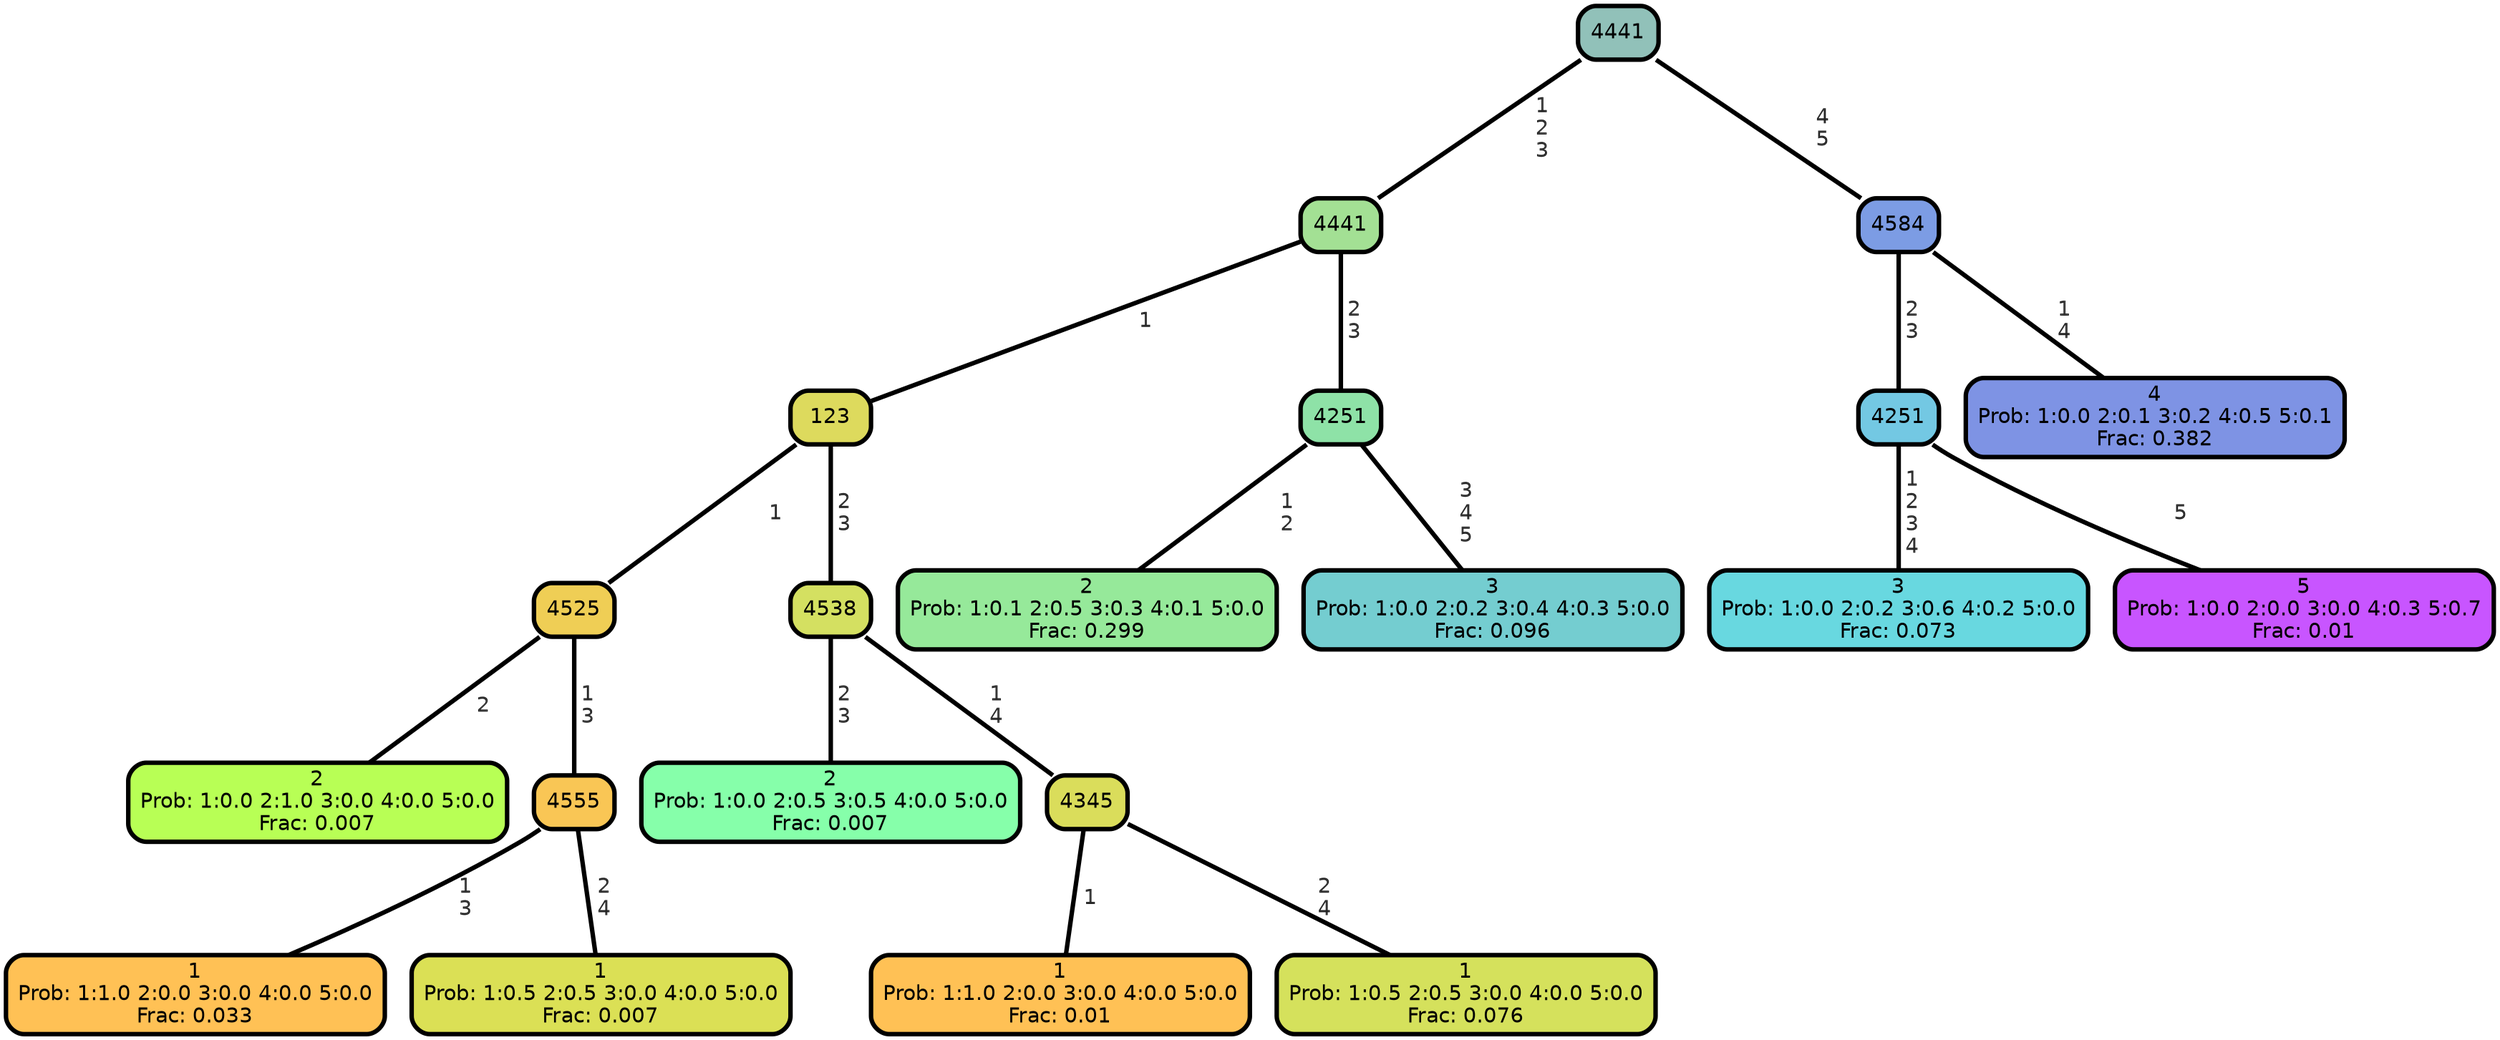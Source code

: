 graph Tree {
node [shape=box, style="filled, rounded",color="black",penwidth="3",fontcolor="black",                 fontname=helvetica] ;
graph [ranksep="0 equally", splines=straight,                 bgcolor=transparent, dpi=200] ;
edge [fontname=helvetica, fontweight=bold,fontcolor=grey14,color=black] ;
0 [label="2
Prob: 1:0.0 2:1.0 3:0.0 4:0.0 5:0.0
Frac: 0.007", fillcolor="#b8ff55"] ;
1 [label="4525", fillcolor="#efce55"] ;
2 [label="1
Prob: 1:1.0 2:0.0 3:0.0 4:0.0 5:0.0
Frac: 0.033", fillcolor="#ffc155"] ;
3 [label="4555", fillcolor="#f9c655"] ;
4 [label="1
Prob: 1:0.5 2:0.5 3:0.0 4:0.0 5:0.0
Frac: 0.007", fillcolor="#dbe055"] ;
5 [label="123", fillcolor="#ddda5d"] ;
6 [label="2
Prob: 1:0.0 2:0.5 3:0.5 4:0.0 5:0.0
Frac: 0.007", fillcolor="#86ffaa"] ;
7 [label="4538", fillcolor="#d4e061"] ;
8 [label="1
Prob: 1:1.0 2:0.0 3:0.0 4:0.0 5:0.0
Frac: 0.01", fillcolor="#ffc155"] ;
9 [label="4345", fillcolor="#dadd5b"] ;
10 [label="1
Prob: 1:0.5 2:0.5 3:0.0 4:0.0 5:0.0
Frac: 0.076", fillcolor="#d5e15c"] ;
11 [label="4441", fillcolor="#a3e094"] ;
12 [label="2
Prob: 1:0.1 2:0.5 3:0.3 4:0.1 5:0.0
Frac: 0.299", fillcolor="#96e99a"] ;
13 [label="4251", fillcolor="#8ee2a7"] ;
14 [label="3
Prob: 1:0.0 2:0.2 3:0.4 4:0.3 5:0.0
Frac: 0.096", fillcolor="#74cdd0"] ;
15 [label="4441", fillcolor="#91c1b9"] ;
16 [label="3
Prob: 1:0.0 2:0.2 3:0.6 4:0.2 5:0.0
Frac: 0.073", fillcolor="#68d8e0"] ;
17 [label="4251", fillcolor="#73c8e3"] ;
18 [label="5
Prob: 1:0.0 2:0.0 3:0.0 4:0.3 5:0.7
Frac: 0.01", fillcolor="#c855ff"] ;
19 [label="4584", fillcolor="#7c9ce4"] ;
20 [label="4
Prob: 1:0.0 2:0.1 3:0.2 4:0.5 5:0.1
Frac: 0.382", fillcolor="#7e93e4"] ;
1 -- 0 [label=" 2",penwidth=3] ;
1 -- 3 [label=" 1\n 3",penwidth=3] ;
3 -- 2 [label=" 1\n 3",penwidth=3] ;
3 -- 4 [label=" 2\n 4",penwidth=3] ;
5 -- 1 [label=" 1",penwidth=3] ;
5 -- 7 [label=" 2\n 3",penwidth=3] ;
7 -- 6 [label=" 2\n 3",penwidth=3] ;
7 -- 9 [label=" 1\n 4",penwidth=3] ;
9 -- 8 [label=" 1",penwidth=3] ;
9 -- 10 [label=" 2\n 4",penwidth=3] ;
11 -- 5 [label=" 1",penwidth=3] ;
11 -- 13 [label=" 2\n 3",penwidth=3] ;
13 -- 12 [label=" 1\n 2",penwidth=3] ;
13 -- 14 [label=" 3\n 4\n 5",penwidth=3] ;
15 -- 11 [label=" 1\n 2\n 3",penwidth=3] ;
15 -- 19 [label=" 4\n 5",penwidth=3] ;
17 -- 16 [label=" 1\n 2\n 3\n 4",penwidth=3] ;
17 -- 18 [label=" 5",penwidth=3] ;
19 -- 17 [label=" 2\n 3",penwidth=3] ;
19 -- 20 [label=" 1\n 4",penwidth=3] ;
{rank = same;}}